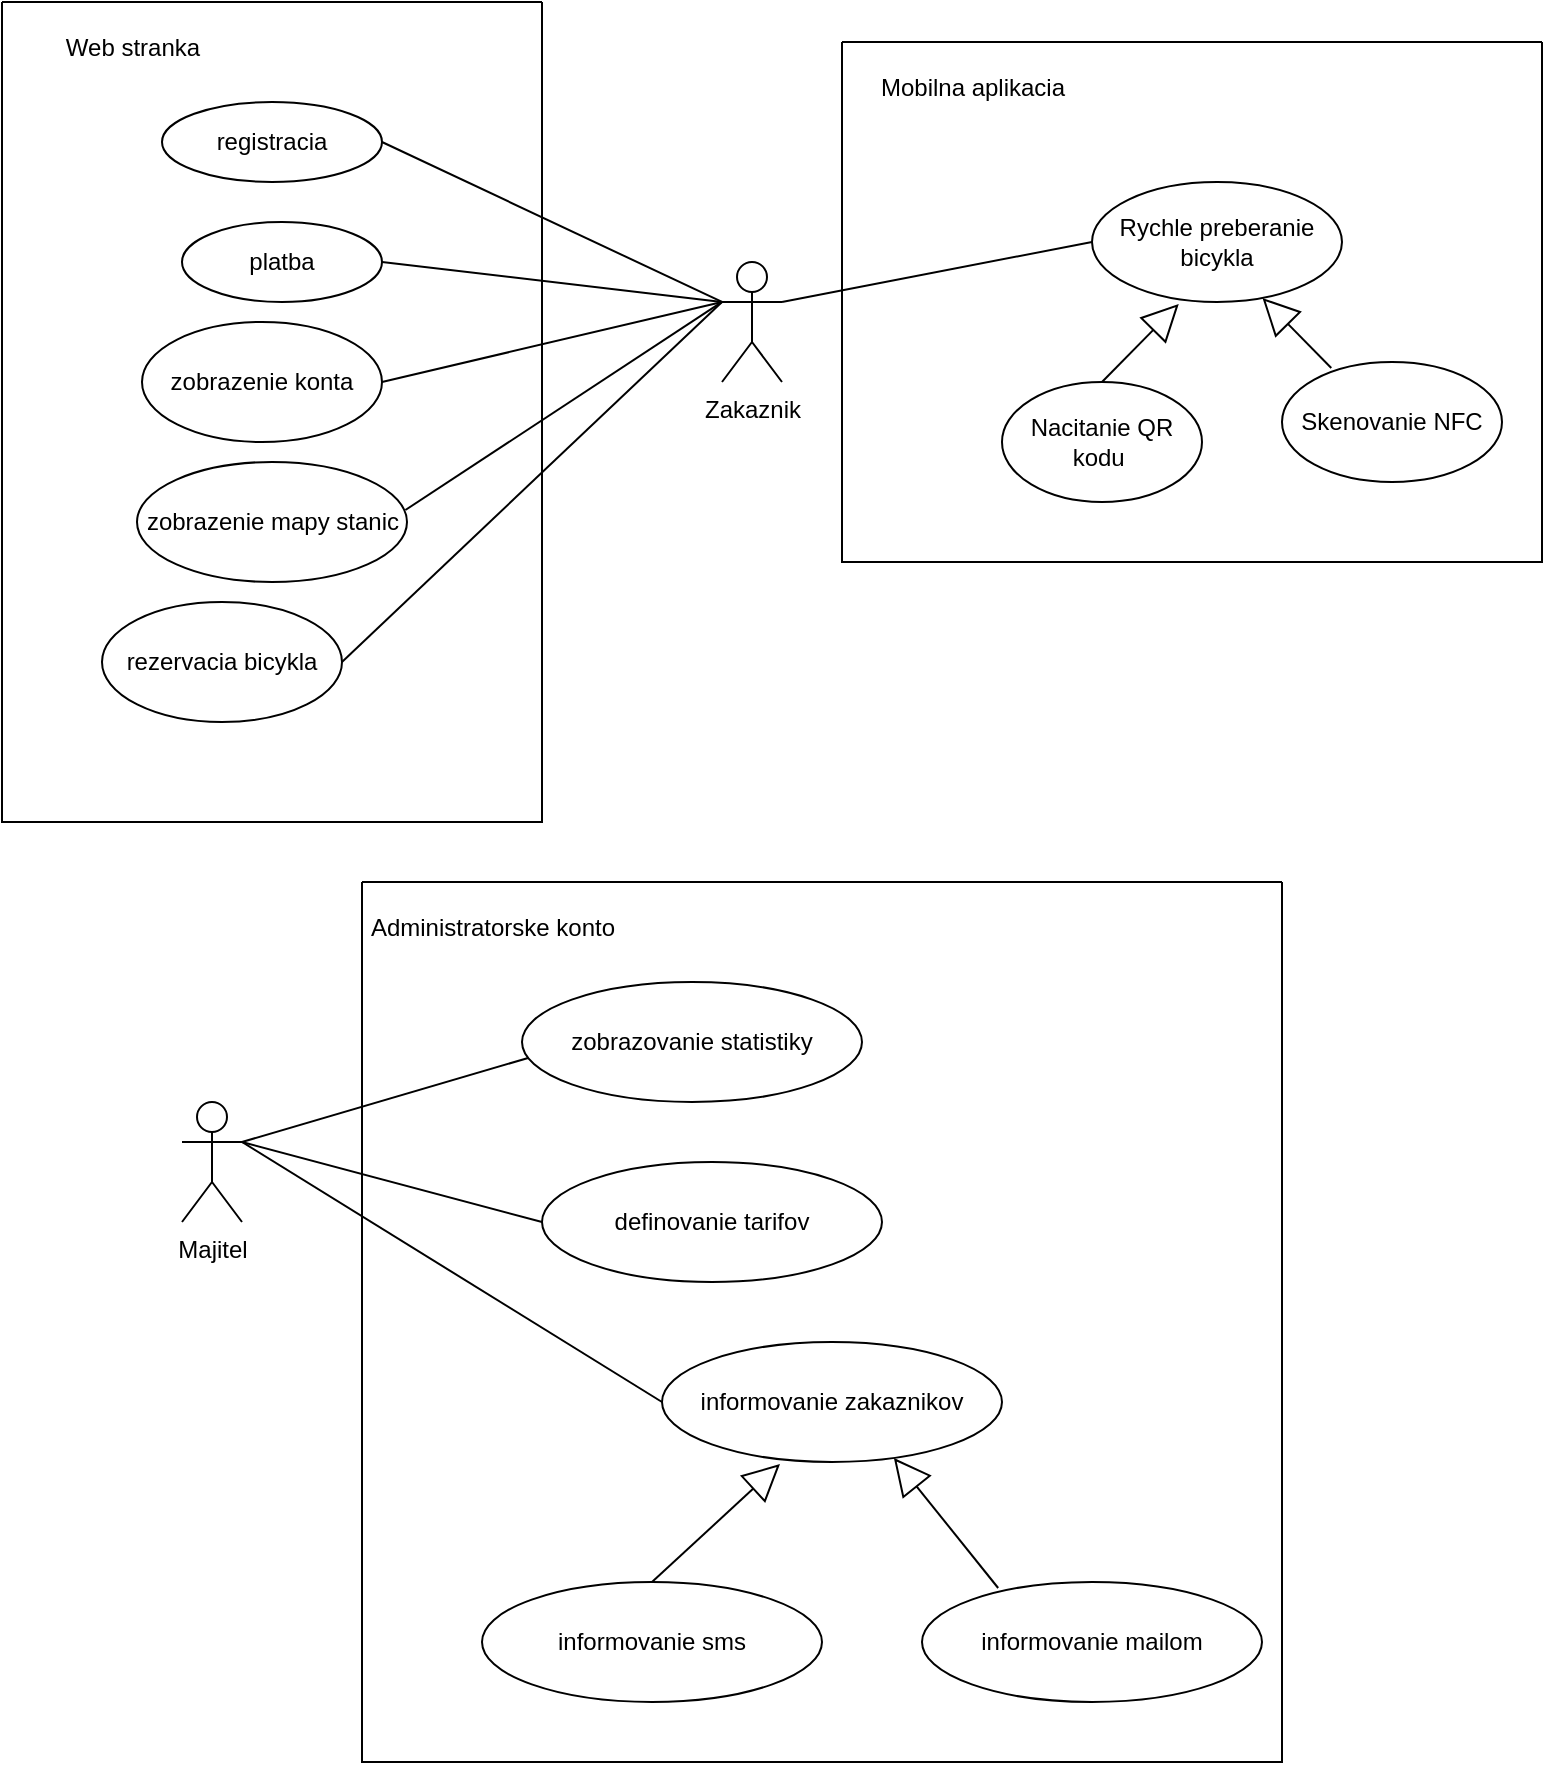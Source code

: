 <mxfile version="22.1.2" type="device">
  <diagram name="Page-1" id="LPmv4Nlpck59M49oez7Q">
    <mxGraphModel dx="1434" dy="843" grid="1" gridSize="10" guides="1" tooltips="1" connect="1" arrows="1" fold="1" page="1" pageScale="1" pageWidth="850" pageHeight="1100" math="0" shadow="0">
      <root>
        <mxCell id="0" />
        <mxCell id="1" parent="0" />
        <mxCell id="od8rOVdMQLq89FUdPXYa-1" value="Zakaznik" style="shape=umlActor;verticalLabelPosition=bottom;verticalAlign=top;html=1;outlineConnect=0;" parent="1" vertex="1">
          <mxGeometry x="390" y="160" width="30" height="60" as="geometry" />
        </mxCell>
        <mxCell id="od8rOVdMQLq89FUdPXYa-6" value="" style="swimlane;startSize=0;" parent="1" vertex="1">
          <mxGeometry x="30" y="30" width="270" height="410" as="geometry" />
        </mxCell>
        <mxCell id="od8rOVdMQLq89FUdPXYa-7" value="Web stranka" style="text;html=1;align=center;verticalAlign=middle;resizable=0;points=[];autosize=1;strokeColor=none;fillColor=none;" parent="od8rOVdMQLq89FUdPXYa-6" vertex="1">
          <mxGeometry x="20" y="8" width="90" height="30" as="geometry" />
        </mxCell>
        <mxCell id="od8rOVdMQLq89FUdPXYa-2" value="registracia" style="ellipse;whiteSpace=wrap;html=1;" parent="od8rOVdMQLq89FUdPXYa-6" vertex="1">
          <mxGeometry x="80" y="50" width="110" height="40" as="geometry" />
        </mxCell>
        <mxCell id="od8rOVdMQLq89FUdPXYa-9" value="platba" style="ellipse;whiteSpace=wrap;html=1;" parent="od8rOVdMQLq89FUdPXYa-6" vertex="1">
          <mxGeometry x="90" y="110" width="100" height="40" as="geometry" />
        </mxCell>
        <mxCell id="od8rOVdMQLq89FUdPXYa-10" value="zobrazenie konta" style="ellipse;whiteSpace=wrap;html=1;" parent="od8rOVdMQLq89FUdPXYa-6" vertex="1">
          <mxGeometry x="70" y="160" width="120" height="60" as="geometry" />
        </mxCell>
        <mxCell id="od8rOVdMQLq89FUdPXYa-11" value="zobrazenie mapy stanic" style="ellipse;whiteSpace=wrap;html=1;" parent="od8rOVdMQLq89FUdPXYa-6" vertex="1">
          <mxGeometry x="67.5" y="230" width="135" height="60" as="geometry" />
        </mxCell>
        <mxCell id="od8rOVdMQLq89FUdPXYa-12" value="rezervacia bicykla" style="ellipse;whiteSpace=wrap;html=1;" parent="od8rOVdMQLq89FUdPXYa-6" vertex="1">
          <mxGeometry x="50" y="300" width="120" height="60" as="geometry" />
        </mxCell>
        <mxCell id="od8rOVdMQLq89FUdPXYa-13" value="" style="swimlane;startSize=0;" parent="1" vertex="1">
          <mxGeometry x="450" y="50" width="350" height="260" as="geometry" />
        </mxCell>
        <mxCell id="od8rOVdMQLq89FUdPXYa-14" value="Mobilna aplikacia" style="text;html=1;align=center;verticalAlign=middle;resizable=0;points=[];autosize=1;strokeColor=none;fillColor=none;" parent="od8rOVdMQLq89FUdPXYa-13" vertex="1">
          <mxGeometry x="5" y="8" width="120" height="30" as="geometry" />
        </mxCell>
        <mxCell id="Mwe_9OMBocvZnsdAGsMT-3" value="Rychle preberanie bicykla" style="ellipse;whiteSpace=wrap;html=1;" vertex="1" parent="od8rOVdMQLq89FUdPXYa-13">
          <mxGeometry x="125" y="70" width="125" height="60" as="geometry" />
        </mxCell>
        <mxCell id="Mwe_9OMBocvZnsdAGsMT-4" value="Skenovanie NFC" style="ellipse;whiteSpace=wrap;html=1;" vertex="1" parent="od8rOVdMQLq89FUdPXYa-13">
          <mxGeometry x="220" y="160" width="110" height="60" as="geometry" />
        </mxCell>
        <mxCell id="Mwe_9OMBocvZnsdAGsMT-5" value="Nacitanie QR kodu&amp;nbsp;" style="ellipse;whiteSpace=wrap;html=1;" vertex="1" parent="od8rOVdMQLq89FUdPXYa-13">
          <mxGeometry x="80" y="170" width="100" height="60" as="geometry" />
        </mxCell>
        <mxCell id="Mwe_9OMBocvZnsdAGsMT-6" value="" style="endArrow=block;endSize=16;endFill=0;html=1;rounded=0;exitX=0.5;exitY=0;exitDx=0;exitDy=0;entryX=0.347;entryY=1.017;entryDx=0;entryDy=0;entryPerimeter=0;" edge="1" parent="od8rOVdMQLq89FUdPXYa-13" source="Mwe_9OMBocvZnsdAGsMT-5" target="Mwe_9OMBocvZnsdAGsMT-3">
          <mxGeometry width="160" relative="1" as="geometry">
            <mxPoint y="170" as="sourcePoint" />
            <mxPoint x="160" y="170" as="targetPoint" />
          </mxGeometry>
        </mxCell>
        <mxCell id="Mwe_9OMBocvZnsdAGsMT-7" value="" style="endArrow=block;endSize=16;endFill=0;html=1;rounded=0;exitX=0.224;exitY=0.05;exitDx=0;exitDy=0;entryX=0.682;entryY=0.967;entryDx=0;entryDy=0;entryPerimeter=0;exitPerimeter=0;" edge="1" parent="od8rOVdMQLq89FUdPXYa-13" source="Mwe_9OMBocvZnsdAGsMT-4" target="Mwe_9OMBocvZnsdAGsMT-3">
          <mxGeometry width="160" relative="1" as="geometry">
            <mxPoint x="185" y="370" as="sourcePoint" />
            <mxPoint x="249" y="281" as="targetPoint" />
          </mxGeometry>
        </mxCell>
        <mxCell id="od8rOVdMQLq89FUdPXYa-21" value="" style="endArrow=none;html=1;rounded=0;exitX=1;exitY=0.5;exitDx=0;exitDy=0;entryX=0;entryY=0.333;entryDx=0;entryDy=0;entryPerimeter=0;" parent="1" source="od8rOVdMQLq89FUdPXYa-2" target="od8rOVdMQLq89FUdPXYa-1" edge="1">
          <mxGeometry width="50" height="50" relative="1" as="geometry">
            <mxPoint x="630" y="390" as="sourcePoint" />
            <mxPoint x="680" y="340" as="targetPoint" />
          </mxGeometry>
        </mxCell>
        <mxCell id="od8rOVdMQLq89FUdPXYa-22" value="" style="endArrow=none;html=1;rounded=0;exitX=1;exitY=0.5;exitDx=0;exitDy=0;entryX=0;entryY=0.333;entryDx=0;entryDy=0;entryPerimeter=0;" parent="1" source="od8rOVdMQLq89FUdPXYa-9" target="od8rOVdMQLq89FUdPXYa-1" edge="1">
          <mxGeometry width="50" height="50" relative="1" as="geometry">
            <mxPoint x="340" y="290" as="sourcePoint" />
            <mxPoint x="560" y="370" as="targetPoint" />
          </mxGeometry>
        </mxCell>
        <mxCell id="od8rOVdMQLq89FUdPXYa-23" value="" style="endArrow=none;html=1;rounded=0;exitX=1;exitY=0.5;exitDx=0;exitDy=0;entryX=0;entryY=0.333;entryDx=0;entryDy=0;entryPerimeter=0;" parent="1" source="od8rOVdMQLq89FUdPXYa-10" target="od8rOVdMQLq89FUdPXYa-1" edge="1">
          <mxGeometry width="50" height="50" relative="1" as="geometry">
            <mxPoint x="360" y="260" as="sourcePoint" />
            <mxPoint x="580" y="340" as="targetPoint" />
          </mxGeometry>
        </mxCell>
        <mxCell id="od8rOVdMQLq89FUdPXYa-24" value="" style="endArrow=none;html=1;rounded=0;exitX=0.994;exitY=0.4;exitDx=0;exitDy=0;exitPerimeter=0;entryX=0;entryY=0.333;entryDx=0;entryDy=0;entryPerimeter=0;" parent="1" source="od8rOVdMQLq89FUdPXYa-11" edge="1" target="od8rOVdMQLq89FUdPXYa-1">
          <mxGeometry width="50" height="50" relative="1" as="geometry">
            <mxPoint x="370" y="270" as="sourcePoint" />
            <mxPoint x="560" y="320" as="targetPoint" />
          </mxGeometry>
        </mxCell>
        <mxCell id="od8rOVdMQLq89FUdPXYa-25" value="" style="endArrow=none;html=1;rounded=0;exitX=1;exitY=0.5;exitDx=0;exitDy=0;entryX=0;entryY=0.333;entryDx=0;entryDy=0;entryPerimeter=0;" parent="1" source="od8rOVdMQLq89FUdPXYa-12" target="od8rOVdMQLq89FUdPXYa-1" edge="1">
          <mxGeometry width="50" height="50" relative="1" as="geometry">
            <mxPoint x="380" y="280" as="sourcePoint" />
            <mxPoint x="600" y="360" as="targetPoint" />
          </mxGeometry>
        </mxCell>
        <mxCell id="od8rOVdMQLq89FUdPXYa-38" value="" style="swimlane;startSize=0;" parent="1" vertex="1">
          <mxGeometry x="210" y="470" width="460" height="440" as="geometry" />
        </mxCell>
        <mxCell id="od8rOVdMQLq89FUdPXYa-39" value="Administratorske konto" style="text;html=1;align=center;verticalAlign=middle;resizable=0;points=[];autosize=1;strokeColor=none;fillColor=none;" parent="od8rOVdMQLq89FUdPXYa-38" vertex="1">
          <mxGeometry x="-10" y="8" width="150" height="30" as="geometry" />
        </mxCell>
        <mxCell id="od8rOVdMQLq89FUdPXYa-40" value="zobrazovanie statistiky" style="ellipse;whiteSpace=wrap;html=1;" parent="od8rOVdMQLq89FUdPXYa-38" vertex="1">
          <mxGeometry x="80" y="50" width="170" height="60" as="geometry" />
        </mxCell>
        <mxCell id="od8rOVdMQLq89FUdPXYa-41" value="definovanie tarifov" style="ellipse;whiteSpace=wrap;html=1;" parent="od8rOVdMQLq89FUdPXYa-38" vertex="1">
          <mxGeometry x="90" y="140" width="170" height="60" as="geometry" />
        </mxCell>
        <mxCell id="od8rOVdMQLq89FUdPXYa-44" value="informovanie zakaznikov" style="ellipse;whiteSpace=wrap;html=1;" parent="od8rOVdMQLq89FUdPXYa-38" vertex="1">
          <mxGeometry x="150" y="230" width="170" height="60" as="geometry" />
        </mxCell>
        <mxCell id="od8rOVdMQLq89FUdPXYa-45" value="informovanie mailom" style="ellipse;whiteSpace=wrap;html=1;" parent="od8rOVdMQLq89FUdPXYa-38" vertex="1">
          <mxGeometry x="280" y="350" width="170" height="60" as="geometry" />
        </mxCell>
        <mxCell id="od8rOVdMQLq89FUdPXYa-46" value="informovanie sms" style="ellipse;whiteSpace=wrap;html=1;" parent="od8rOVdMQLq89FUdPXYa-38" vertex="1">
          <mxGeometry x="60" y="350" width="170" height="60" as="geometry" />
        </mxCell>
        <mxCell id="Mwe_9OMBocvZnsdAGsMT-1" value="" style="endArrow=block;endSize=16;endFill=0;html=1;rounded=0;exitX=0.5;exitY=0;exitDx=0;exitDy=0;entryX=0.347;entryY=1.017;entryDx=0;entryDy=0;entryPerimeter=0;" edge="1" parent="od8rOVdMQLq89FUdPXYa-38" source="od8rOVdMQLq89FUdPXYa-46" target="od8rOVdMQLq89FUdPXYa-44">
          <mxGeometry width="160" relative="1" as="geometry">
            <mxPoint x="-30" y="200" as="sourcePoint" />
            <mxPoint x="130" y="200" as="targetPoint" />
          </mxGeometry>
        </mxCell>
        <mxCell id="Mwe_9OMBocvZnsdAGsMT-2" value="" style="endArrow=block;endSize=16;endFill=0;html=1;rounded=0;exitX=0.224;exitY=0.05;exitDx=0;exitDy=0;entryX=0.682;entryY=0.967;entryDx=0;entryDy=0;entryPerimeter=0;exitPerimeter=0;" edge="1" parent="od8rOVdMQLq89FUdPXYa-38" source="od8rOVdMQLq89FUdPXYa-45" target="od8rOVdMQLq89FUdPXYa-44">
          <mxGeometry width="160" relative="1" as="geometry">
            <mxPoint x="155" y="400" as="sourcePoint" />
            <mxPoint x="219" y="311" as="targetPoint" />
          </mxGeometry>
        </mxCell>
        <mxCell id="od8rOVdMQLq89FUdPXYa-49" value="Majitel" style="shape=umlActor;verticalLabelPosition=bottom;verticalAlign=top;html=1;outlineConnect=0;" parent="1" vertex="1">
          <mxGeometry x="120" y="580" width="30" height="60" as="geometry" />
        </mxCell>
        <mxCell id="od8rOVdMQLq89FUdPXYa-53" value="" style="endArrow=none;html=1;rounded=0;exitX=1;exitY=0.333;exitDx=0;exitDy=0;exitPerimeter=0;entryX=0;entryY=0.5;entryDx=0;entryDy=0;" parent="1" source="od8rOVdMQLq89FUdPXYa-49" target="od8rOVdMQLq89FUdPXYa-41" edge="1">
          <mxGeometry width="50" height="50" relative="1" as="geometry">
            <mxPoint x="630" y="840" as="sourcePoint" />
            <mxPoint x="680" y="790" as="targetPoint" />
          </mxGeometry>
        </mxCell>
        <mxCell id="od8rOVdMQLq89FUdPXYa-54" value="" style="endArrow=none;html=1;rounded=0;exitX=1;exitY=0.333;exitDx=0;exitDy=0;exitPerimeter=0;entryX=0.018;entryY=0.633;entryDx=0;entryDy=0;entryPerimeter=0;" parent="1" source="od8rOVdMQLq89FUdPXYa-49" target="od8rOVdMQLq89FUdPXYa-40" edge="1">
          <mxGeometry width="50" height="50" relative="1" as="geometry">
            <mxPoint x="590" y="920" as="sourcePoint" />
            <mxPoint x="780" y="890" as="targetPoint" />
          </mxGeometry>
        </mxCell>
        <mxCell id="od8rOVdMQLq89FUdPXYa-55" value="" style="endArrow=none;html=1;rounded=0;exitX=1;exitY=0.333;exitDx=0;exitDy=0;exitPerimeter=0;entryX=0;entryY=0.5;entryDx=0;entryDy=0;" parent="1" source="od8rOVdMQLq89FUdPXYa-49" target="od8rOVdMQLq89FUdPXYa-44" edge="1">
          <mxGeometry width="50" height="50" relative="1" as="geometry">
            <mxPoint x="600" y="930" as="sourcePoint" />
            <mxPoint x="790" y="900" as="targetPoint" />
          </mxGeometry>
        </mxCell>
        <mxCell id="Mwe_9OMBocvZnsdAGsMT-8" value="" style="endArrow=none;html=1;rounded=0;exitX=1;exitY=0.333;exitDx=0;exitDy=0;exitPerimeter=0;entryX=0;entryY=0.5;entryDx=0;entryDy=0;" edge="1" parent="1" target="Mwe_9OMBocvZnsdAGsMT-3" source="od8rOVdMQLq89FUdPXYa-1">
          <mxGeometry width="50" height="50" relative="1" as="geometry">
            <mxPoint x="620" y="330" as="sourcePoint" />
            <mxPoint x="830" y="320" as="targetPoint" />
          </mxGeometry>
        </mxCell>
      </root>
    </mxGraphModel>
  </diagram>
</mxfile>
